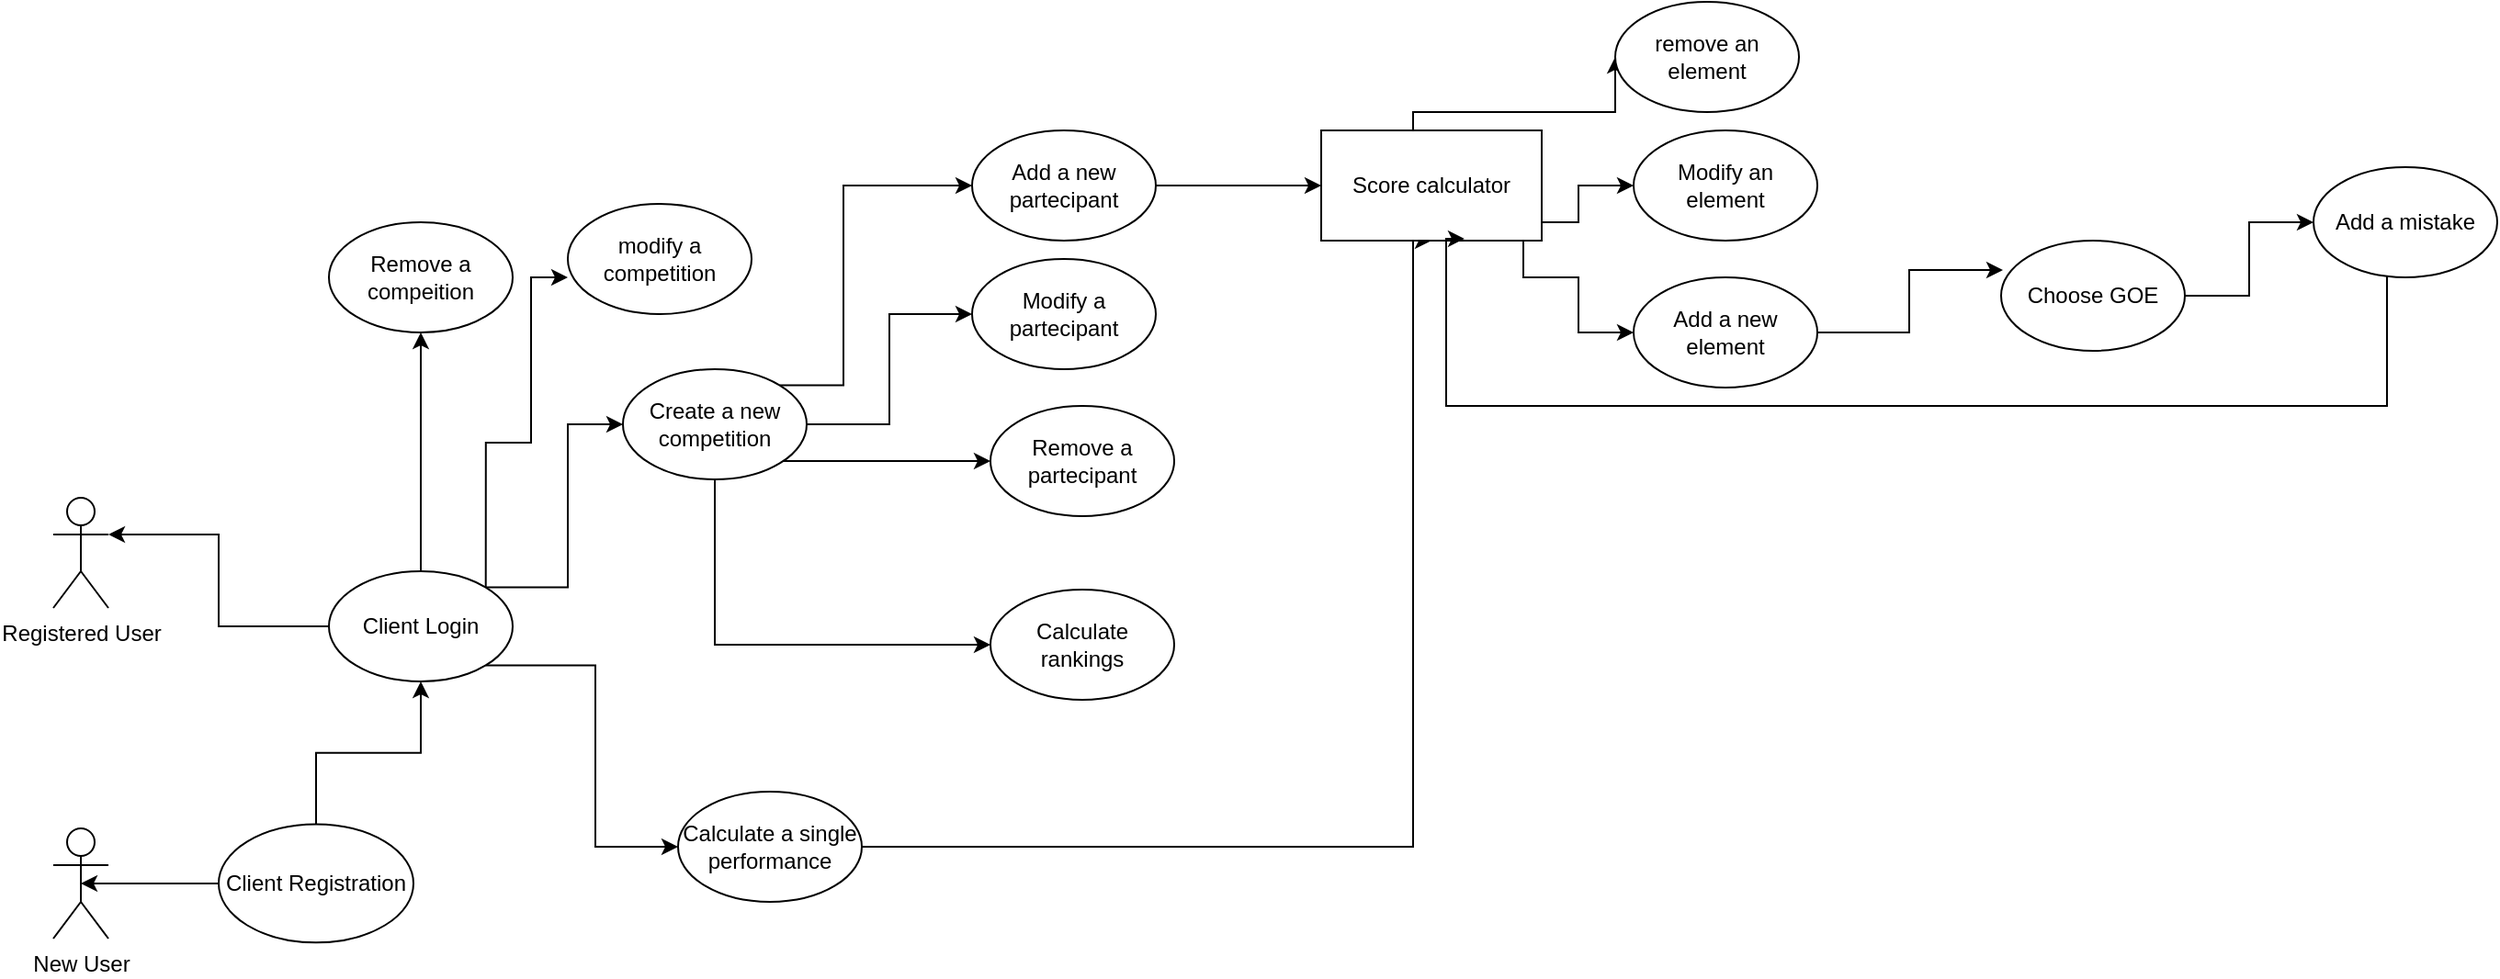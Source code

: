 <mxfile version="16.0.0" type="device"><diagram id="9rgfDvopngw1UUGR01dM" name="Page-1"><mxGraphModel dx="1422" dy="794" grid="1" gridSize="10" guides="1" tooltips="1" connect="1" arrows="1" fold="1" page="1" pageScale="1" pageWidth="1654" pageHeight="2336" math="0" shadow="0"><root><mxCell id="0"/><mxCell id="1" parent="0"/><mxCell id="t6grCI-oIuzgIMOqKiHQ-1" value="Registered User&lt;br&gt;" style="shape=umlActor;verticalLabelPosition=bottom;verticalAlign=top;html=1;outlineConnect=0;" vertex="1" parent="1"><mxGeometry x="190" y="510" width="30" height="60" as="geometry"/></mxCell><mxCell id="t6grCI-oIuzgIMOqKiHQ-2" value="New User&lt;br&gt;" style="shape=umlActor;verticalLabelPosition=bottom;verticalAlign=top;html=1;outlineConnect=0;" vertex="1" parent="1"><mxGeometry x="190" y="690" width="30" height="60" as="geometry"/></mxCell><mxCell id="t6grCI-oIuzgIMOqKiHQ-10" style="edgeStyle=orthogonalEdgeStyle;rounded=0;orthogonalLoop=1;jettySize=auto;html=1;entryX=0.5;entryY=0.5;entryDx=0;entryDy=0;entryPerimeter=0;" edge="1" parent="1" source="t6grCI-oIuzgIMOqKiHQ-9" target="t6grCI-oIuzgIMOqKiHQ-2"><mxGeometry relative="1" as="geometry"/></mxCell><mxCell id="t6grCI-oIuzgIMOqKiHQ-16" style="edgeStyle=orthogonalEdgeStyle;rounded=0;orthogonalLoop=1;jettySize=auto;html=1;entryX=0.5;entryY=1;entryDx=0;entryDy=0;exitX=0.5;exitY=0;exitDx=0;exitDy=0;" edge="1" parent="1" source="t6grCI-oIuzgIMOqKiHQ-9" target="t6grCI-oIuzgIMOqKiHQ-13"><mxGeometry relative="1" as="geometry"><mxPoint x="330" y="680" as="sourcePoint"/></mxGeometry></mxCell><mxCell id="t6grCI-oIuzgIMOqKiHQ-9" value="Client Registration" style="ellipse;whiteSpace=wrap;html=1;" vertex="1" parent="1"><mxGeometry x="280" y="687.81" width="106" height="64.37" as="geometry"/></mxCell><mxCell id="t6grCI-oIuzgIMOqKiHQ-14" style="edgeStyle=orthogonalEdgeStyle;rounded=0;orthogonalLoop=1;jettySize=auto;html=1;entryX=1;entryY=0.333;entryDx=0;entryDy=0;entryPerimeter=0;" edge="1" parent="1" source="t6grCI-oIuzgIMOqKiHQ-13" target="t6grCI-oIuzgIMOqKiHQ-1"><mxGeometry relative="1" as="geometry"/></mxCell><mxCell id="t6grCI-oIuzgIMOqKiHQ-21" style="edgeStyle=orthogonalEdgeStyle;rounded=0;orthogonalLoop=1;jettySize=auto;html=1;exitX=1;exitY=0;exitDx=0;exitDy=0;entryX=0;entryY=0.5;entryDx=0;entryDy=0;" edge="1" parent="1" source="t6grCI-oIuzgIMOqKiHQ-13" target="t6grCI-oIuzgIMOqKiHQ-17"><mxGeometry relative="1" as="geometry"/></mxCell><mxCell id="t6grCI-oIuzgIMOqKiHQ-22" style="edgeStyle=orthogonalEdgeStyle;rounded=0;orthogonalLoop=1;jettySize=auto;html=1;exitX=1;exitY=1;exitDx=0;exitDy=0;entryX=0;entryY=0.5;entryDx=0;entryDy=0;" edge="1" parent="1" source="t6grCI-oIuzgIMOqKiHQ-13" target="t6grCI-oIuzgIMOqKiHQ-18"><mxGeometry relative="1" as="geometry"/></mxCell><mxCell id="t6grCI-oIuzgIMOqKiHQ-47" style="edgeStyle=orthogonalEdgeStyle;rounded=0;orthogonalLoop=1;jettySize=auto;html=1;entryX=0.5;entryY=1;entryDx=0;entryDy=0;" edge="1" parent="1" source="t6grCI-oIuzgIMOqKiHQ-13" target="t6grCI-oIuzgIMOqKiHQ-49"><mxGeometry relative="1" as="geometry"><mxPoint x="430" y="420" as="targetPoint"/></mxGeometry></mxCell><mxCell id="t6grCI-oIuzgIMOqKiHQ-50" style="edgeStyle=orthogonalEdgeStyle;rounded=0;orthogonalLoop=1;jettySize=auto;html=1;exitX=1;exitY=0;exitDx=0;exitDy=0;entryX=0;entryY=0.667;entryDx=0;entryDy=0;entryPerimeter=0;" edge="1" parent="1" source="t6grCI-oIuzgIMOqKiHQ-13" target="t6grCI-oIuzgIMOqKiHQ-48"><mxGeometry relative="1" as="geometry"><Array as="points"><mxPoint x="425" y="480"/><mxPoint x="450" y="480"/><mxPoint x="450" y="390"/></Array></mxGeometry></mxCell><mxCell id="t6grCI-oIuzgIMOqKiHQ-13" value="Client Login" style="ellipse;whiteSpace=wrap;html=1;" vertex="1" parent="1"><mxGeometry x="340" y="550" width="100" height="60" as="geometry"/></mxCell><mxCell id="t6grCI-oIuzgIMOqKiHQ-23" style="edgeStyle=orthogonalEdgeStyle;rounded=0;orthogonalLoop=1;jettySize=auto;html=1;exitX=1;exitY=0;exitDx=0;exitDy=0;entryX=0;entryY=0.5;entryDx=0;entryDy=0;" edge="1" parent="1" source="t6grCI-oIuzgIMOqKiHQ-17" target="t6grCI-oIuzgIMOqKiHQ-19"><mxGeometry relative="1" as="geometry"><Array as="points"><mxPoint x="620" y="449"/><mxPoint x="620" y="340"/></Array></mxGeometry></mxCell><mxCell id="t6grCI-oIuzgIMOqKiHQ-28" style="edgeStyle=orthogonalEdgeStyle;rounded=0;orthogonalLoop=1;jettySize=auto;html=1;exitX=1;exitY=0.5;exitDx=0;exitDy=0;entryX=0;entryY=0.5;entryDx=0;entryDy=0;" edge="1" parent="1" source="t6grCI-oIuzgIMOqKiHQ-17" target="t6grCI-oIuzgIMOqKiHQ-27"><mxGeometry relative="1" as="geometry"/></mxCell><mxCell id="t6grCI-oIuzgIMOqKiHQ-29" style="edgeStyle=orthogonalEdgeStyle;rounded=0;orthogonalLoop=1;jettySize=auto;html=1;exitX=1;exitY=1;exitDx=0;exitDy=0;entryX=0;entryY=0.5;entryDx=0;entryDy=0;" edge="1" parent="1" source="t6grCI-oIuzgIMOqKiHQ-17" target="t6grCI-oIuzgIMOqKiHQ-24"><mxGeometry relative="1" as="geometry"><Array as="points"><mxPoint x="585" y="490"/></Array></mxGeometry></mxCell><mxCell id="t6grCI-oIuzgIMOqKiHQ-45" style="edgeStyle=orthogonalEdgeStyle;rounded=0;orthogonalLoop=1;jettySize=auto;html=1;entryX=0;entryY=0.5;entryDx=0;entryDy=0;exitX=0.5;exitY=1;exitDx=0;exitDy=0;" edge="1" parent="1" source="t6grCI-oIuzgIMOqKiHQ-17" target="t6grCI-oIuzgIMOqKiHQ-40"><mxGeometry relative="1" as="geometry"><Array as="points"><mxPoint x="550" y="590"/></Array></mxGeometry></mxCell><mxCell id="t6grCI-oIuzgIMOqKiHQ-17" value="Create a new competition" style="ellipse;whiteSpace=wrap;html=1;" vertex="1" parent="1"><mxGeometry x="500" y="440" width="100" height="60" as="geometry"/></mxCell><mxCell id="t6grCI-oIuzgIMOqKiHQ-32" style="edgeStyle=orthogonalEdgeStyle;rounded=0;orthogonalLoop=1;jettySize=auto;html=1;entryX=0.5;entryY=1;entryDx=0;entryDy=0;" edge="1" parent="1" source="t6grCI-oIuzgIMOqKiHQ-18" target="t6grCI-oIuzgIMOqKiHQ-31"><mxGeometry relative="1" as="geometry"><Array as="points"><mxPoint x="930" y="700"/></Array></mxGeometry></mxCell><mxCell id="t6grCI-oIuzgIMOqKiHQ-18" value="Calculate a single performance" style="ellipse;whiteSpace=wrap;html=1;" vertex="1" parent="1"><mxGeometry x="530" y="670" width="100" height="60" as="geometry"/></mxCell><mxCell id="t6grCI-oIuzgIMOqKiHQ-30" style="edgeStyle=orthogonalEdgeStyle;rounded=0;orthogonalLoop=1;jettySize=auto;html=1;entryX=0;entryY=0.5;entryDx=0;entryDy=0;" edge="1" parent="1" source="t6grCI-oIuzgIMOqKiHQ-19" target="t6grCI-oIuzgIMOqKiHQ-31"><mxGeometry relative="1" as="geometry"><mxPoint x="870" y="380" as="targetPoint"/></mxGeometry></mxCell><mxCell id="t6grCI-oIuzgIMOqKiHQ-19" value="Add a new partecipant" style="ellipse;whiteSpace=wrap;html=1;" vertex="1" parent="1"><mxGeometry x="690" y="310" width="100" height="60" as="geometry"/></mxCell><mxCell id="t6grCI-oIuzgIMOqKiHQ-24" value="Remove a partecipant" style="ellipse;whiteSpace=wrap;html=1;" vertex="1" parent="1"><mxGeometry x="700" y="460" width="100" height="60" as="geometry"/></mxCell><mxCell id="t6grCI-oIuzgIMOqKiHQ-36" style="edgeStyle=orthogonalEdgeStyle;rounded=0;orthogonalLoop=1;jettySize=auto;html=1;entryX=0;entryY=0.5;entryDx=0;entryDy=0;" edge="1" parent="1" source="t6grCI-oIuzgIMOqKiHQ-25" target="t6grCI-oIuzgIMOqKiHQ-37"><mxGeometry relative="1" as="geometry"><mxPoint x="1400" y="320" as="targetPoint"/></mxGeometry></mxCell><mxCell id="t6grCI-oIuzgIMOqKiHQ-25" value="Choose GOE" style="ellipse;whiteSpace=wrap;html=1;" vertex="1" parent="1"><mxGeometry x="1250" y="370" width="100" height="60" as="geometry"/></mxCell><mxCell id="t6grCI-oIuzgIMOqKiHQ-35" style="edgeStyle=orthogonalEdgeStyle;rounded=0;orthogonalLoop=1;jettySize=auto;html=1;entryX=0.01;entryY=0.267;entryDx=0;entryDy=0;entryPerimeter=0;" edge="1" parent="1" source="t6grCI-oIuzgIMOqKiHQ-26" target="t6grCI-oIuzgIMOqKiHQ-25"><mxGeometry relative="1" as="geometry"><mxPoint x="1230" y="340" as="targetPoint"/></mxGeometry></mxCell><mxCell id="t6grCI-oIuzgIMOqKiHQ-26" value="Add a new element" style="ellipse;whiteSpace=wrap;html=1;" vertex="1" parent="1"><mxGeometry x="1050" y="390" width="100" height="60" as="geometry"/></mxCell><mxCell id="t6grCI-oIuzgIMOqKiHQ-27" value="Modify a partecipant" style="ellipse;whiteSpace=wrap;html=1;" vertex="1" parent="1"><mxGeometry x="690" y="380" width="100" height="60" as="geometry"/></mxCell><mxCell id="t6grCI-oIuzgIMOqKiHQ-33" style="edgeStyle=orthogonalEdgeStyle;rounded=0;orthogonalLoop=1;jettySize=auto;html=1;exitX=1;exitY=0.25;exitDx=0;exitDy=0;entryX=0;entryY=0.5;entryDx=0;entryDy=0;" edge="1" parent="1" source="t6grCI-oIuzgIMOqKiHQ-31" target="t6grCI-oIuzgIMOqKiHQ-26"><mxGeometry relative="1" as="geometry"><mxPoint x="1050" y="365" as="targetPoint"/><Array as="points"><mxPoint x="990" y="390"/><mxPoint x="1020" y="390"/><mxPoint x="1020" y="420"/></Array></mxGeometry></mxCell><mxCell id="t6grCI-oIuzgIMOqKiHQ-39" style="edgeStyle=orthogonalEdgeStyle;rounded=0;orthogonalLoop=1;jettySize=auto;html=1;entryX=0;entryY=0.5;entryDx=0;entryDy=0;" edge="1" parent="1" source="t6grCI-oIuzgIMOqKiHQ-31" target="t6grCI-oIuzgIMOqKiHQ-43"><mxGeometry relative="1" as="geometry"><mxPoint x="1050" y="350" as="targetPoint"/><Array as="points"><mxPoint x="930" y="300"/><mxPoint x="1040" y="300"/></Array></mxGeometry></mxCell><mxCell id="t6grCI-oIuzgIMOqKiHQ-44" style="edgeStyle=orthogonalEdgeStyle;rounded=0;orthogonalLoop=1;jettySize=auto;html=1;exitX=1;exitY=0;exitDx=0;exitDy=0;entryX=0;entryY=0.5;entryDx=0;entryDy=0;" edge="1" parent="1" source="t6grCI-oIuzgIMOqKiHQ-31" target="t6grCI-oIuzgIMOqKiHQ-42"><mxGeometry relative="1" as="geometry"><Array as="points"><mxPoint x="990" y="360"/><mxPoint x="1020" y="360"/><mxPoint x="1020" y="340"/></Array></mxGeometry></mxCell><mxCell id="t6grCI-oIuzgIMOqKiHQ-31" value="Score calculator" style="rounded=0;whiteSpace=wrap;html=1;" vertex="1" parent="1"><mxGeometry x="880" y="310" width="120" height="60" as="geometry"/></mxCell><mxCell id="t6grCI-oIuzgIMOqKiHQ-38" style="edgeStyle=orthogonalEdgeStyle;rounded=0;orthogonalLoop=1;jettySize=auto;html=1;entryX=0.65;entryY=0.983;entryDx=0;entryDy=0;entryPerimeter=0;" edge="1" parent="1" source="t6grCI-oIuzgIMOqKiHQ-37" target="t6grCI-oIuzgIMOqKiHQ-31"><mxGeometry relative="1" as="geometry"><Array as="points"><mxPoint x="1460" y="460"/><mxPoint x="948" y="460"/></Array></mxGeometry></mxCell><mxCell id="t6grCI-oIuzgIMOqKiHQ-37" value="Add a mistake" style="ellipse;whiteSpace=wrap;html=1;" vertex="1" parent="1"><mxGeometry x="1420" y="330" width="100" height="60" as="geometry"/></mxCell><mxCell id="t6grCI-oIuzgIMOqKiHQ-40" value="Calculate rankings" style="ellipse;whiteSpace=wrap;html=1;" vertex="1" parent="1"><mxGeometry x="700" y="560" width="100" height="60" as="geometry"/></mxCell><mxCell id="t6grCI-oIuzgIMOqKiHQ-42" value="Modify an element" style="ellipse;whiteSpace=wrap;html=1;" vertex="1" parent="1"><mxGeometry x="1050" y="310" width="100" height="60" as="geometry"/></mxCell><mxCell id="t6grCI-oIuzgIMOqKiHQ-43" value="remove an element" style="ellipse;whiteSpace=wrap;html=1;" vertex="1" parent="1"><mxGeometry x="1040" y="240" width="100" height="60" as="geometry"/></mxCell><mxCell id="t6grCI-oIuzgIMOqKiHQ-48" value="modify a competition" style="ellipse;whiteSpace=wrap;html=1;" vertex="1" parent="1"><mxGeometry x="470" y="350" width="100" height="60" as="geometry"/></mxCell><mxCell id="t6grCI-oIuzgIMOqKiHQ-49" value="Remove a compeition" style="ellipse;whiteSpace=wrap;html=1;" vertex="1" parent="1"><mxGeometry x="340" y="360" width="100" height="60" as="geometry"/></mxCell></root></mxGraphModel></diagram></mxfile>